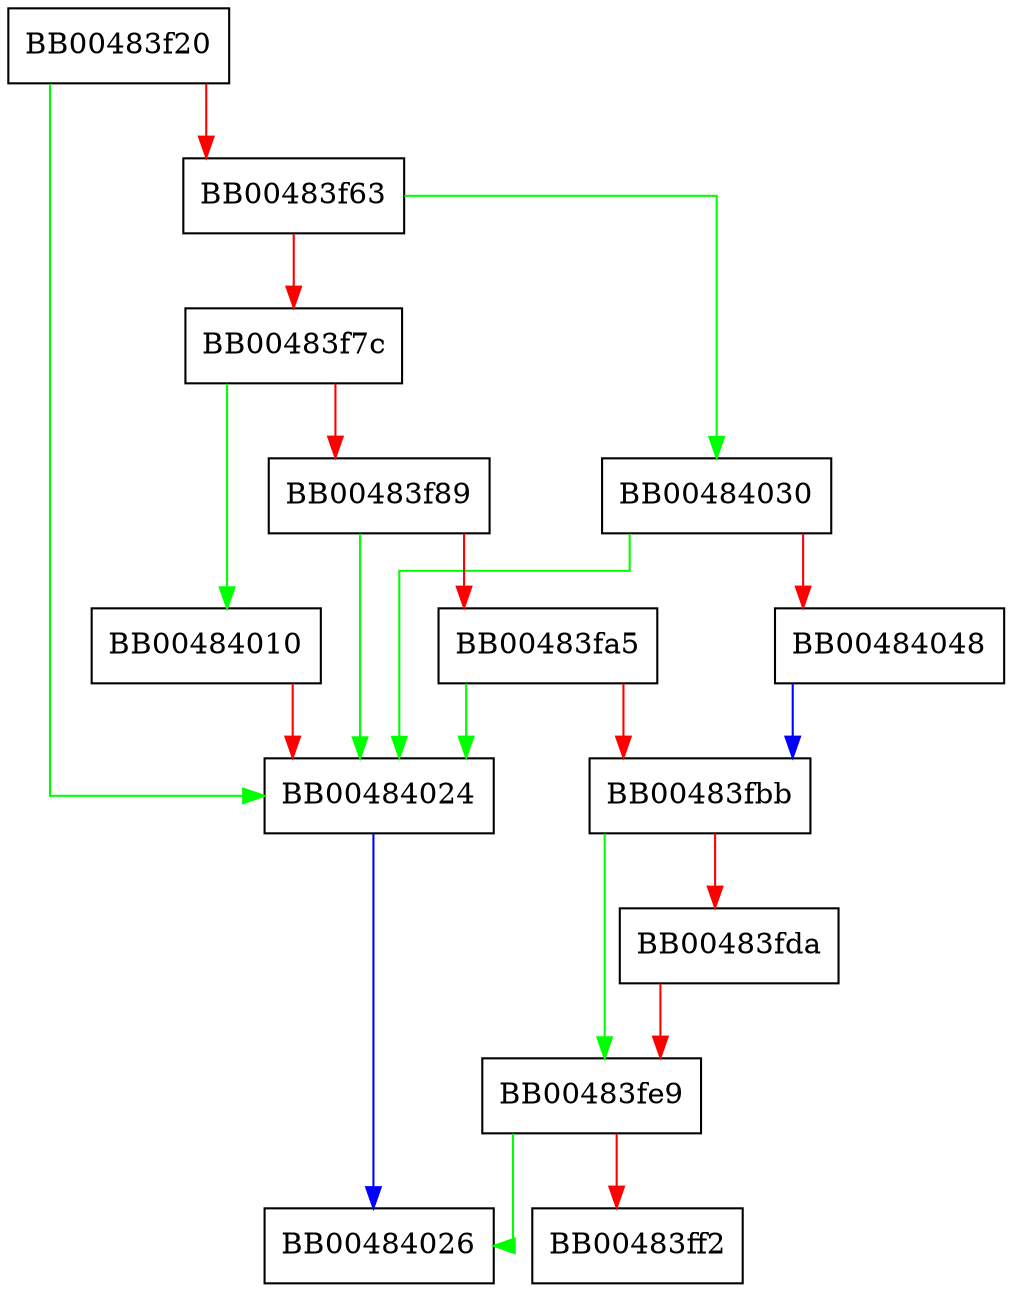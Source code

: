 digraph cmd_RecordPadding {
  node [shape="box"];
  graph [splines=ortho];
  BB00483f20 -> BB00484024 [color="green"];
  BB00483f20 -> BB00483f63 [color="red"];
  BB00483f63 -> BB00484030 [color="green"];
  BB00483f63 -> BB00483f7c [color="red"];
  BB00483f7c -> BB00484010 [color="green"];
  BB00483f7c -> BB00483f89 [color="red"];
  BB00483f89 -> BB00484024 [color="green"];
  BB00483f89 -> BB00483fa5 [color="red"];
  BB00483fa5 -> BB00484024 [color="green"];
  BB00483fa5 -> BB00483fbb [color="red"];
  BB00483fbb -> BB00483fe9 [color="green"];
  BB00483fbb -> BB00483fda [color="red"];
  BB00483fda -> BB00483fe9 [color="red"];
  BB00483fe9 -> BB00484026 [color="green"];
  BB00483fe9 -> BB00483ff2 [color="red"];
  BB00484010 -> BB00484024 [color="red"];
  BB00484024 -> BB00484026 [color="blue"];
  BB00484030 -> BB00484024 [color="green"];
  BB00484030 -> BB00484048 [color="red"];
  BB00484048 -> BB00483fbb [color="blue"];
}